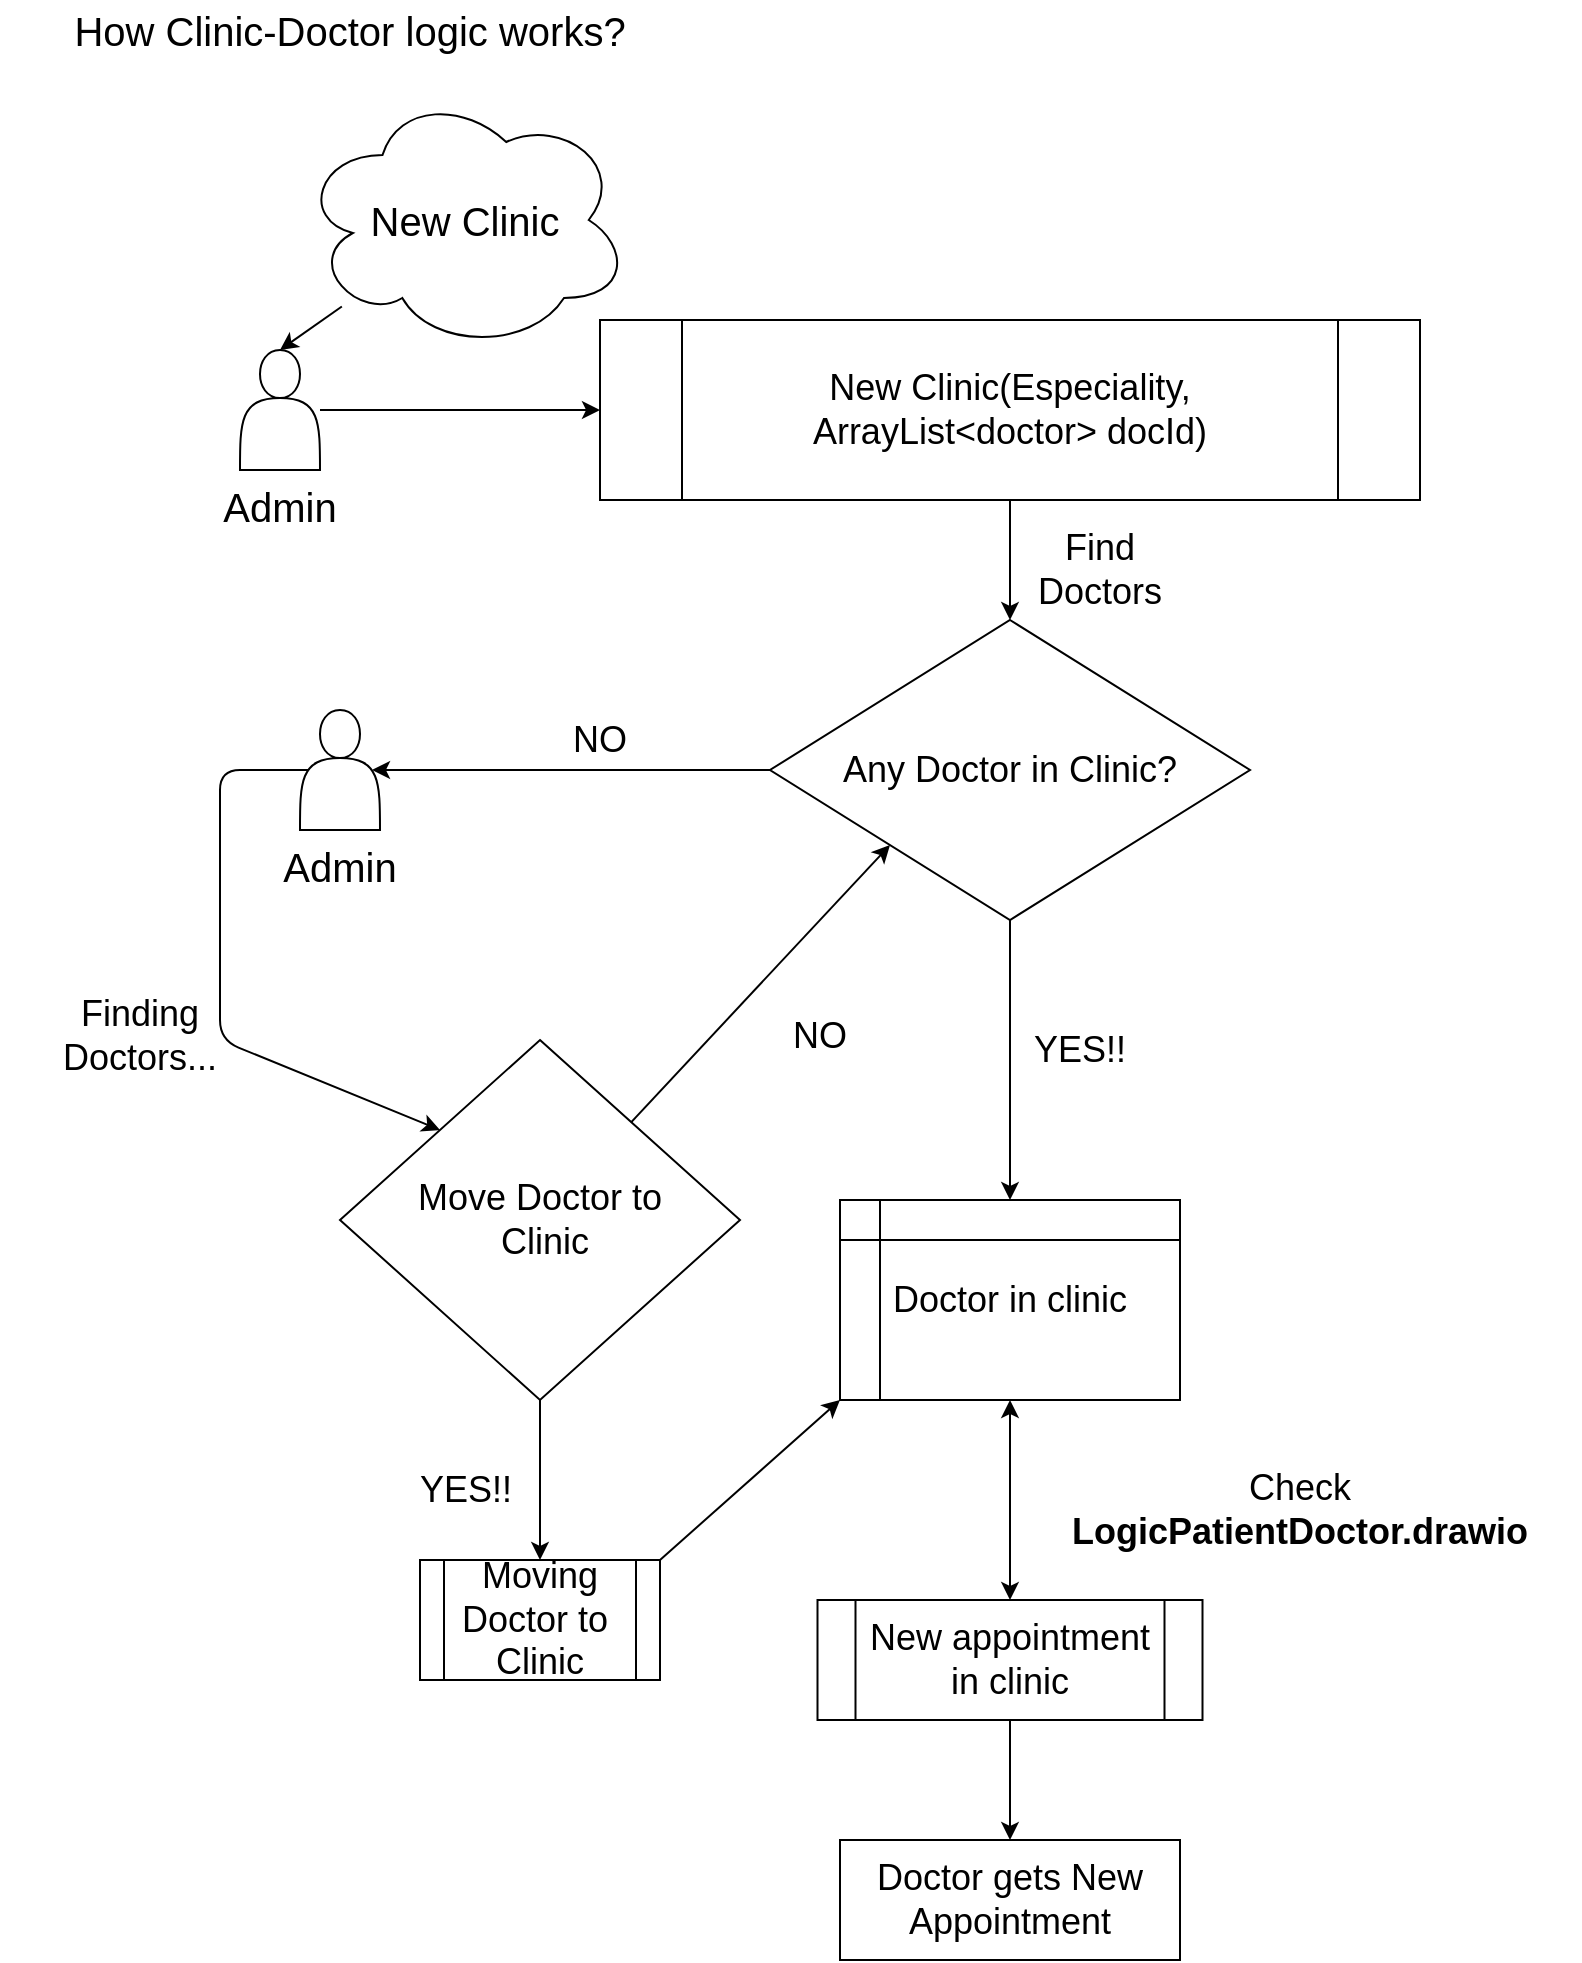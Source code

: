 <mxfile>
    <diagram id="KXJf-vmhRTCUgZO2Uw-9" name="Page-1">
        <mxGraphModel dx="1580" dy="753" grid="1" gridSize="10" guides="1" tooltips="1" connect="1" arrows="1" fold="1" page="1" pageScale="1" pageWidth="850" pageHeight="1100" math="0" shadow="0">
            <root>
                <mxCell id="0"/>
                <mxCell id="1" parent="0"/>
                <mxCell id="3" value="How Clinic-Doctor logic works?" style="text;html=1;strokeColor=none;fillColor=none;align=center;verticalAlign=middle;whiteSpace=wrap;rounded=0;fontSize=20;" parent="1" vertex="1">
                    <mxGeometry x="10" y="30" width="350" height="30" as="geometry"/>
                </mxCell>
                <mxCell id="7" style="edgeStyle=none;html=1;entryX=0;entryY=0.5;entryDx=0;entryDy=0;fontSize=20;" parent="1" source="4" target="12" edge="1">
                    <mxGeometry relative="1" as="geometry">
                        <mxPoint x="339" y="223" as="targetPoint"/>
                    </mxGeometry>
                </mxCell>
                <mxCell id="4" value="&lt;br&gt;&lt;br&gt;&lt;br&gt;&lt;br&gt;Admin" style="shape=actor;whiteSpace=wrap;html=1;fontSize=20;" parent="1" vertex="1">
                    <mxGeometry x="130" y="205" width="40" height="60" as="geometry"/>
                </mxCell>
                <mxCell id="6" style="edgeStyle=none;html=1;entryX=0.5;entryY=0;entryDx=0;entryDy=0;fontSize=20;" parent="1" source="5" target="4" edge="1">
                    <mxGeometry relative="1" as="geometry"/>
                </mxCell>
                <mxCell id="5" value="New Clinic" style="ellipse;shape=cloud;whiteSpace=wrap;html=1;fontSize=20;" parent="1" vertex="1">
                    <mxGeometry x="160" y="75" width="165" height="130" as="geometry"/>
                </mxCell>
                <mxCell id="14" style="edgeStyle=none;html=1;entryX=0.5;entryY=0;entryDx=0;entryDy=0;fontSize=18;" parent="1" source="12" target="13" edge="1">
                    <mxGeometry relative="1" as="geometry"/>
                </mxCell>
                <mxCell id="12" value="New Clinic(Especiality, ArrayList&amp;lt;doctor&amp;gt; docId)" style="shape=process;whiteSpace=wrap;html=1;backgroundOutline=1;fontSize=18;" parent="1" vertex="1">
                    <mxGeometry x="310" y="190" width="410" height="90" as="geometry"/>
                </mxCell>
                <mxCell id="16" style="edgeStyle=none;html=1;fontSize=18;entryX=0.9;entryY=0.5;entryDx=0;entryDy=0;entryPerimeter=0;" parent="1" source="13" target="18" edge="1">
                    <mxGeometry relative="1" as="geometry">
                        <mxPoint x="220" y="420" as="targetPoint"/>
                    </mxGeometry>
                </mxCell>
                <mxCell id="44" style="edgeStyle=none;html=1;fontSize=18;startArrow=none;startFill=0;entryX=0.5;entryY=0;entryDx=0;entryDy=0;exitX=0.5;exitY=1;exitDx=0;exitDy=0;" parent="1" source="13" target="48" edge="1">
                    <mxGeometry relative="1" as="geometry">
                        <mxPoint x="620.0" y="620" as="targetPoint"/>
                    </mxGeometry>
                </mxCell>
                <mxCell id="13" value="Any Doctor in Clinic?" style="rhombus;whiteSpace=wrap;html=1;fontSize=18;" parent="1" vertex="1">
                    <mxGeometry x="395" y="340" width="240" height="150" as="geometry"/>
                </mxCell>
                <mxCell id="15" value="Find Doctors" style="text;html=1;strokeColor=none;fillColor=none;align=center;verticalAlign=middle;whiteSpace=wrap;rounded=0;fontSize=18;" parent="1" vertex="1">
                    <mxGeometry x="530" y="300" width="60" height="30" as="geometry"/>
                </mxCell>
                <mxCell id="17" value="NO" style="text;html=1;strokeColor=none;fillColor=none;align=center;verticalAlign=middle;whiteSpace=wrap;rounded=0;fontSize=18;" parent="1" vertex="1">
                    <mxGeometry x="280" y="385" width="60" height="30" as="geometry"/>
                </mxCell>
                <mxCell id="19" style="edgeStyle=none;html=1;fontSize=18;exitX=0.1;exitY=0.5;exitDx=0;exitDy=0;exitPerimeter=0;entryX=0;entryY=0;entryDx=0;entryDy=0;" parent="1" source="18" target="21" edge="1">
                    <mxGeometry relative="1" as="geometry">
                        <mxPoint x="210" y="550" as="targetPoint"/>
                        <Array as="points">
                            <mxPoint x="120" y="415"/>
                            <mxPoint x="120" y="550"/>
                        </Array>
                    </mxGeometry>
                </mxCell>
                <mxCell id="18" value="&lt;br&gt;&lt;br&gt;&lt;br&gt;&lt;br&gt;Admin" style="shape=actor;whiteSpace=wrap;html=1;fontSize=20;" parent="1" vertex="1">
                    <mxGeometry x="160" y="385" width="40" height="60" as="geometry"/>
                </mxCell>
                <mxCell id="22" style="edgeStyle=none;html=1;fontSize=18;entryX=0;entryY=1;entryDx=0;entryDy=0;" parent="1" source="21" target="13" edge="1">
                    <mxGeometry relative="1" as="geometry">
                        <mxPoint x="590" y="645" as="targetPoint"/>
                    </mxGeometry>
                </mxCell>
                <mxCell id="49" style="edgeStyle=none;html=1;entryX=0.5;entryY=0;entryDx=0;entryDy=0;fontSize=18;startArrow=none;startFill=0;" parent="1" source="21" target="28" edge="1">
                    <mxGeometry relative="1" as="geometry"/>
                </mxCell>
                <mxCell id="21" value="Move Doctor to&lt;br&gt;&amp;nbsp;Clinic" style="rhombus;whiteSpace=wrap;html=1;fontSize=18;" parent="1" vertex="1">
                    <mxGeometry x="180" y="550" width="200" height="180" as="geometry"/>
                </mxCell>
                <mxCell id="24" value="NO" style="text;html=1;strokeColor=none;fillColor=none;align=center;verticalAlign=middle;whiteSpace=wrap;rounded=0;fontSize=18;" parent="1" vertex="1">
                    <mxGeometry x="390" y="532.5" width="60" height="30" as="geometry"/>
                </mxCell>
                <mxCell id="25" value="Finding Doctors..." style="text;html=1;strokeColor=none;fillColor=none;align=center;verticalAlign=middle;whiteSpace=wrap;rounded=0;fontSize=18;" parent="1" vertex="1">
                    <mxGeometry x="30" y="510" width="100" height="75" as="geometry"/>
                </mxCell>
                <mxCell id="27" value="YES!!" style="text;html=1;strokeColor=none;fillColor=none;align=center;verticalAlign=middle;whiteSpace=wrap;rounded=0;fontSize=18;" parent="1" vertex="1">
                    <mxGeometry x="212.5" y="760" width="60" height="30" as="geometry"/>
                </mxCell>
                <mxCell id="50" style="edgeStyle=none;html=1;entryX=0;entryY=1;entryDx=0;entryDy=0;fontSize=18;startArrow=none;startFill=0;exitX=1;exitY=0;exitDx=0;exitDy=0;" parent="1" source="28" target="48" edge="1">
                    <mxGeometry relative="1" as="geometry"/>
                </mxCell>
                <mxCell id="28" value="Moving Doctor to&amp;nbsp; Clinic" style="shape=process;whiteSpace=wrap;html=1;backgroundOutline=1;fontSize=18;" parent="1" vertex="1">
                    <mxGeometry x="220" y="810" width="120" height="60" as="geometry"/>
                </mxCell>
                <mxCell id="32" value="Doctor gets New Appointment" style="rounded=0;whiteSpace=wrap;html=1;fontSize=18;" parent="1" vertex="1">
                    <mxGeometry x="430" y="950" width="170" height="60" as="geometry"/>
                </mxCell>
                <mxCell id="38" style="edgeStyle=none;html=1;entryX=0.5;entryY=0;entryDx=0;entryDy=0;fontSize=18;exitX=0.5;exitY=1;exitDx=0;exitDy=0;" parent="1" source="41" target="32" edge="1">
                    <mxGeometry relative="1" as="geometry">
                        <mxPoint x="687.157" y="762.916" as="sourcePoint"/>
                    </mxGeometry>
                </mxCell>
                <mxCell id="40" value="Check &lt;b&gt;LogicPatientDoctor.drawio&lt;/b&gt;" style="text;html=1;strokeColor=none;fillColor=none;align=center;verticalAlign=middle;whiteSpace=wrap;rounded=0;fontSize=18;" parent="1" vertex="1">
                    <mxGeometry x="520" y="750" width="280" height="70" as="geometry"/>
                </mxCell>
                <mxCell id="41" value="New appointment in clinic" style="shape=process;whiteSpace=wrap;html=1;backgroundOutline=1;fontSize=18;" parent="1" vertex="1">
                    <mxGeometry x="418.75" y="830" width="192.5" height="60" as="geometry"/>
                </mxCell>
                <mxCell id="47" style="edgeStyle=none;html=1;entryX=0.5;entryY=0;entryDx=0;entryDy=0;fontSize=18;startArrow=classic;startFill=1;exitX=0.5;exitY=1;exitDx=0;exitDy=0;" parent="1" source="48" target="41" edge="1">
                    <mxGeometry relative="1" as="geometry">
                        <mxPoint x="609.412" y="680" as="sourcePoint"/>
                    </mxGeometry>
                </mxCell>
                <mxCell id="46" value="YES!!" style="text;html=1;strokeColor=none;fillColor=none;align=center;verticalAlign=middle;whiteSpace=wrap;rounded=0;fontSize=18;" parent="1" vertex="1">
                    <mxGeometry x="520" y="540" width="60" height="30" as="geometry"/>
                </mxCell>
                <mxCell id="48" value="Doctor in clinic" style="shape=internalStorage;whiteSpace=wrap;html=1;backgroundOutline=1;fontSize=18;" parent="1" vertex="1">
                    <mxGeometry x="430" y="630" width="170" height="100" as="geometry"/>
                </mxCell>
            </root>
        </mxGraphModel>
    </diagram>
</mxfile>